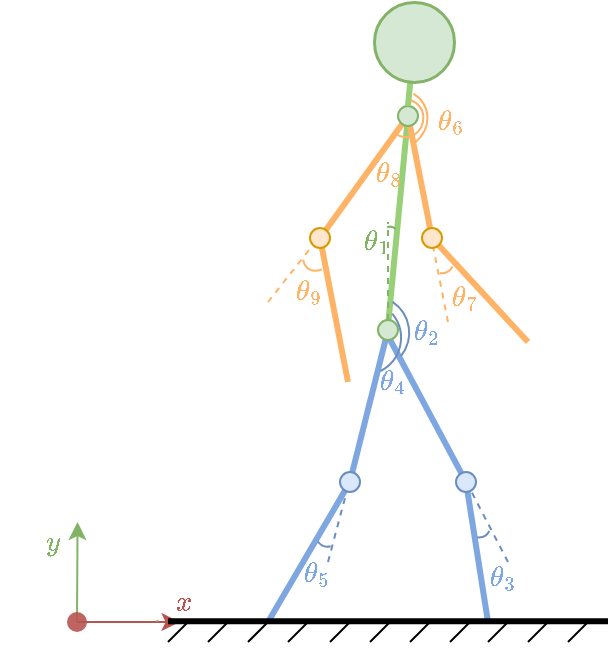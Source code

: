 <mxfile version="18.1.3" type="device"><diagram id="2rBStCcIbKg4QQHAvCbF" name="第 1 页"><mxGraphModel dx="525" dy="431" grid="1" gridSize="10" guides="1" tooltips="1" connect="1" arrows="1" fold="1" page="1" pageScale="1" pageWidth="827" pageHeight="1169" math="1" shadow="0"><root><mxCell id="0"/><mxCell id="1" parent="0"/><mxCell id="XKWszvPMAFtr092iSdf7-4" value="" style="endArrow=none;dashed=1;html=1;rounded=0;fillColor=#ffe6cc;strokeColor=#FFB366;entryX=0.74;entryY=0.096;entryDx=0;entryDy=0;entryPerimeter=0;" edge="1" parent="1" target="Q1zCHaA6UY-iwDIbEtfp-18"><mxGeometry width="50" height="50" relative="1" as="geometry"><mxPoint x="310" y="300" as="sourcePoint"/><mxPoint x="310.0" y="273" as="targetPoint"/></mxGeometry></mxCell><mxCell id="XKWszvPMAFtr092iSdf7-3" value="" style="endArrow=none;dashed=1;html=1;rounded=0;fillColor=#ffe6cc;strokeColor=#FFB366;entryX=0.356;entryY=-0.08;entryDx=0;entryDy=0;entryPerimeter=0;" edge="1" parent="1" target="Q1zCHaA6UY-iwDIbEtfp-17"><mxGeometry width="50" height="50" relative="1" as="geometry"><mxPoint x="400" y="310" as="sourcePoint"/><mxPoint x="391.02" y="291.91" as="targetPoint"/></mxGeometry></mxCell><mxCell id="XKWszvPMAFtr092iSdf7-2" value="" style="endArrow=none;dashed=1;html=1;rounded=0;fillColor=#dae8fc;strokeColor=#6c8ebf;entryX=0.302;entryY=0.081;entryDx=0;entryDy=0;entryPerimeter=0;" edge="1" parent="1" target="Q1zCHaA6UY-iwDIbEtfp-12"><mxGeometry width="50" height="50" relative="1" as="geometry"><mxPoint x="430" y="430" as="sourcePoint"/><mxPoint x="362" y="394.77" as="targetPoint"/></mxGeometry></mxCell><mxCell id="XKWszvPMAFtr092iSdf7-1" value="" style="endArrow=none;dashed=1;html=1;rounded=0;fillColor=#dae8fc;strokeColor=#6c8ebf;entryX=0.6;entryY=-0.023;entryDx=0;entryDy=0;entryPerimeter=0;" edge="1" parent="1" target="Q1zCHaA6UY-iwDIbEtfp-11"><mxGeometry width="50" height="50" relative="1" as="geometry"><mxPoint x="340" y="430" as="sourcePoint"/><mxPoint x="352.25" y="395" as="targetPoint"/></mxGeometry></mxCell><mxCell id="4WVCiVOnCowZ4GVWjEcy-10" value="" style="endArrow=classic;html=1;rounded=0;strokeWidth=1;fillColor=#f8cecc;strokeColor=#b85450;" parent="1" source="xDx15PpWBKXhYgiGdssp-9" edge="1"><mxGeometry width="50" height="50" relative="1" as="geometry"><mxPoint x="254.5" y="460" as="sourcePoint"/><mxPoint x="265.78" y="460" as="targetPoint"/></mxGeometry></mxCell><mxCell id="4WVCiVOnCowZ4GVWjEcy-11" value="" style="endArrow=classic;html=1;rounded=0;strokeWidth=1;fillColor=#d5e8d4;strokeColor=#82b366;startArrow=none;" parent="1" source="xDx15PpWBKXhYgiGdssp-9" edge="1"><mxGeometry width="50" height="50" relative="1" as="geometry"><mxPoint x="256.78" y="460" as="sourcePoint"/><mxPoint x="214.78" y="410" as="targetPoint"/></mxGeometry></mxCell><mxCell id="4WVCiVOnCowZ4GVWjEcy-13" value="" style="endArrow=none;html=1;rounded=0;strokeWidth=1;fillColor=#d5e8d4;strokeColor=#82b366;" parent="1" edge="1"><mxGeometry width="50" height="50" relative="1" as="geometry"><mxPoint x="254.5" y="460.0" as="sourcePoint"/><mxPoint x="254.78" y="459" as="targetPoint"/></mxGeometry></mxCell><mxCell id="4WVCiVOnCowZ4GVWjEcy-33" value="$$y$$" style="text;html=1;resizable=0;autosize=1;align=center;verticalAlign=middle;points=[];fillColor=none;strokeColor=none;rounded=0;opacity=80;fontColor=#82B366;" parent="1" vertex="1"><mxGeometry x="176.5" y="410" width="50" height="20" as="geometry"/></mxCell><mxCell id="4WVCiVOnCowZ4GVWjEcy-34" value="$$x$$" style="text;html=1;resizable=0;autosize=1;align=center;verticalAlign=middle;points=[];fillColor=none;strokeColor=none;rounded=0;opacity=80;fontColor=#B85450;" parent="1" vertex="1"><mxGeometry x="243" y="440" width="50" height="20" as="geometry"/></mxCell><mxCell id="xDx15PpWBKXhYgiGdssp-9" value="" style="shape=waypoint;sketch=0;fillStyle=solid;size=6;pointerEvents=1;points=[];fillColor=none;resizable=0;rotatable=0;perimeter=centerPerimeter;snapToPoint=1;strokeColor=#B85450;strokeWidth=3;opacity=90;" parent="1" vertex="1"><mxGeometry x="194.5" y="440" width="40" height="40" as="geometry"/></mxCell><mxCell id="Q1zCHaA6UY-iwDIbEtfp-1" value="" style="endArrow=none;html=1;rounded=0;fontColor=#000000;strokeColor=#7EA6E0;strokeWidth=3;enumerate=0;startFill=0;" parent="1" source="Q1zCHaA6UY-iwDIbEtfp-11" edge="1"><mxGeometry width="50" height="50" relative="1" as="geometry"><mxPoint x="340" y="410" as="sourcePoint"/><mxPoint x="310" y="460" as="targetPoint"/></mxGeometry></mxCell><mxCell id="Q1zCHaA6UY-iwDIbEtfp-2" value="" style="endArrow=none;html=1;rounded=0;fontColor=#000000;strokeColor=#7EA6E0;strokeWidth=3;enumerate=0;startFill=0;entryX=0.587;entryY=0.127;entryDx=0;entryDy=0;entryPerimeter=0;" parent="1" source="Q1zCHaA6UY-iwDIbEtfp-13" target="Q1zCHaA6UY-iwDIbEtfp-11" edge="1"><mxGeometry width="50" height="50" relative="1" as="geometry"><mxPoint x="360" y="330" as="sourcePoint"/><mxPoint x="360" y="370" as="targetPoint"/></mxGeometry></mxCell><mxCell id="Q1zCHaA6UY-iwDIbEtfp-3" value="" style="endArrow=none;html=1;rounded=0;fontColor=#000000;strokeColor=#7EA6E0;strokeWidth=3;enumerate=0;startFill=0;" parent="1" source="Q1zCHaA6UY-iwDIbEtfp-12" edge="1"><mxGeometry width="50" height="50" relative="1" as="geometry"><mxPoint x="410" y="400" as="sourcePoint"/><mxPoint x="420" y="460" as="targetPoint"/></mxGeometry></mxCell><mxCell id="Q1zCHaA6UY-iwDIbEtfp-4" value="" style="endArrow=none;html=1;rounded=0;fontColor=#000000;strokeColor=#7EA6E0;strokeWidth=3;enumerate=0;startFill=0;exitX=0.342;exitY=0.5;exitDx=0;exitDy=0;exitPerimeter=0;" parent="1" source="Q1zCHaA6UY-iwDIbEtfp-13" target="Q1zCHaA6UY-iwDIbEtfp-12" edge="1"><mxGeometry width="50" height="50" relative="1" as="geometry"><mxPoint x="380" y="330" as="sourcePoint"/><mxPoint x="400" y="370" as="targetPoint"/></mxGeometry></mxCell><mxCell id="Q1zCHaA6UY-iwDIbEtfp-5" value="" style="endArrow=none;html=1;rounded=0;fontColor=#000000;strokeColor=#97D077;strokeWidth=3;enumerate=0;startFill=0;fillColor=#d5e8d4;entryX=0.5;entryY=0;entryDx=0;entryDy=0;startArrow=none;" parent="1" source="Q1zCHaA6UY-iwDIbEtfp-15" edge="1"><mxGeometry width="50" height="50" relative="1" as="geometry"><mxPoint x="370" y="193" as="sourcePoint"/><mxPoint x="370" y="312" as="targetPoint"/></mxGeometry></mxCell><mxCell id="Q1zCHaA6UY-iwDIbEtfp-6" value="" style="endArrow=none;html=1;rounded=0;fontColor=#000000;strokeColor=#FFB366;strokeWidth=3;enumerate=0;startFill=0;" parent="1" source="Q1zCHaA6UY-iwDIbEtfp-18" edge="1"><mxGeometry width="50" height="50" relative="1" as="geometry"><mxPoint x="330" y="281" as="sourcePoint"/><mxPoint x="350" y="340" as="targetPoint"/></mxGeometry></mxCell><mxCell id="Q1zCHaA6UY-iwDIbEtfp-7" value="" style="endArrow=none;html=1;rounded=0;fontColor=#000000;strokeColor=#FFB366;strokeWidth=3;enumerate=0;startFill=0;" parent="1" source="Q1zCHaA6UY-iwDIbEtfp-15" target="Q1zCHaA6UY-iwDIbEtfp-18" edge="1"><mxGeometry width="50" height="50" relative="1" as="geometry"><mxPoint x="365" y="203" as="sourcePoint"/><mxPoint x="340" y="243" as="targetPoint"/></mxGeometry></mxCell><mxCell id="Q1zCHaA6UY-iwDIbEtfp-8" value="" style="endArrow=none;html=1;rounded=0;fontColor=#000000;strokeColor=#FFB366;strokeWidth=3;enumerate=0;startFill=0;" parent="1" source="Q1zCHaA6UY-iwDIbEtfp-17" edge="1"><mxGeometry width="50" height="50" relative="1" as="geometry"><mxPoint x="404" y="289" as="sourcePoint"/><mxPoint x="440" y="320" as="targetPoint"/></mxGeometry></mxCell><mxCell id="Q1zCHaA6UY-iwDIbEtfp-9" value="" style="endArrow=none;html=1;rounded=0;fontColor=#000000;strokeColor=#FFB366;strokeWidth=3;enumerate=0;startFill=0;fillColor=#fff2cc;" parent="1" source="Q1zCHaA6UY-iwDIbEtfp-15" target="Q1zCHaA6UY-iwDIbEtfp-17" edge="1"><mxGeometry width="50" height="50" relative="1" as="geometry"><mxPoint x="375" y="203" as="sourcePoint"/><mxPoint x="390" y="243" as="targetPoint"/></mxGeometry></mxCell><mxCell id="Q1zCHaA6UY-iwDIbEtfp-10" value="" style="endArrow=none;html=1;rounded=0;fontColor=#000000;strokeColor=#000000;strokeWidth=3;enumerate=0;startFill=0;" parent="1" edge="1"><mxGeometry width="50" height="50" relative="1" as="geometry"><mxPoint x="260" y="459.66" as="sourcePoint"/><mxPoint x="480" y="459.66" as="targetPoint"/></mxGeometry></mxCell><mxCell id="Q1zCHaA6UY-iwDIbEtfp-11" value="" style="ellipse;whiteSpace=wrap;html=1;aspect=fixed;fillColor=#dae8fc;strokeColor=#6c8ebf;" parent="1" vertex="1"><mxGeometry x="346" y="385" width="10" height="10" as="geometry"/></mxCell><mxCell id="Q1zCHaA6UY-iwDIbEtfp-12" value="" style="ellipse;whiteSpace=wrap;html=1;aspect=fixed;fillColor=#dae8fc;strokeColor=#6c8ebf;" parent="1" vertex="1"><mxGeometry x="404" y="385" width="10" height="10" as="geometry"/></mxCell><mxCell id="Q1zCHaA6UY-iwDIbEtfp-13" value="" style="ellipse;whiteSpace=wrap;html=1;aspect=fixed;fillColor=#d5e8d4;strokeColor=#82b366;" parent="1" vertex="1"><mxGeometry x="365" y="309" width="10" height="10" as="geometry"/></mxCell><mxCell id="Q1zCHaA6UY-iwDIbEtfp-15" value="" style="ellipse;whiteSpace=wrap;html=1;aspect=fixed;fillColor=#d5e8d4;strokeColor=#82b366;" parent="1" vertex="1"><mxGeometry x="375" y="202" width="10" height="10" as="geometry"/></mxCell><mxCell id="Q1zCHaA6UY-iwDIbEtfp-16" value="" style="endArrow=none;html=1;rounded=0;fontColor=#000000;strokeColor=#97D077;strokeWidth=3;enumerate=0;startFill=0;fillColor=#d5e8d4;entryX=0.5;entryY=0;entryDx=0;entryDy=0;" parent="1" source="Q1zCHaA6UY-iwDIbEtfp-20" target="Q1zCHaA6UY-iwDIbEtfp-15" edge="1"><mxGeometry width="50" height="50" relative="1" as="geometry"><mxPoint x="370" y="190" as="sourcePoint"/><mxPoint x="370" y="309" as="targetPoint"/></mxGeometry></mxCell><mxCell id="Q1zCHaA6UY-iwDIbEtfp-17" value="" style="ellipse;whiteSpace=wrap;html=1;aspect=fixed;fillColor=#ffe6cc;strokeColor=#d79b00;" parent="1" vertex="1"><mxGeometry x="387" y="263" width="10" height="10" as="geometry"/></mxCell><mxCell id="Q1zCHaA6UY-iwDIbEtfp-18" value="" style="ellipse;whiteSpace=wrap;html=1;aspect=fixed;fillColor=#ffe6cc;strokeColor=#d79b00;" parent="1" vertex="1"><mxGeometry x="331" y="263" width="10" height="10" as="geometry"/></mxCell><mxCell id="Q1zCHaA6UY-iwDIbEtfp-20" value="" style="ellipse;whiteSpace=wrap;html=1;aspect=fixed;fillColor=#d5e8d4;strokeColor=#82b366;strokeWidth=1.5;" parent="1" vertex="1"><mxGeometry x="363" y="150" width="40" height="40" as="geometry"/></mxCell><mxCell id="Q1zCHaA6UY-iwDIbEtfp-21" value="" style="endArrow=none;html=1;rounded=0;strokeColor=#000000;" parent="1" edge="1"><mxGeometry width="50" height="50" relative="1" as="geometry"><mxPoint x="280" y="470" as="sourcePoint"/><mxPoint x="290" y="460" as="targetPoint"/></mxGeometry></mxCell><mxCell id="Q1zCHaA6UY-iwDIbEtfp-22" value="" style="endArrow=none;html=1;rounded=0;strokeColor=#000000;" parent="1" edge="1"><mxGeometry width="50" height="50" relative="1" as="geometry"><mxPoint x="260" y="470" as="sourcePoint"/><mxPoint x="270" y="460" as="targetPoint"/></mxGeometry></mxCell><mxCell id="Q1zCHaA6UY-iwDIbEtfp-23" value="" style="endArrow=none;html=1;rounded=0;strokeColor=#000000;" parent="1" edge="1"><mxGeometry width="50" height="50" relative="1" as="geometry"><mxPoint x="300" y="470" as="sourcePoint"/><mxPoint x="310" y="460" as="targetPoint"/></mxGeometry></mxCell><mxCell id="Q1zCHaA6UY-iwDIbEtfp-27" value="" style="endArrow=none;html=1;rounded=0;strokeColor=#000000;" parent="1" edge="1"><mxGeometry width="50" height="50" relative="1" as="geometry"><mxPoint x="320" y="470" as="sourcePoint"/><mxPoint x="330" y="460" as="targetPoint"/></mxGeometry></mxCell><mxCell id="Q1zCHaA6UY-iwDIbEtfp-28" value="" style="endArrow=none;html=1;rounded=0;strokeColor=#000000;" parent="1" edge="1"><mxGeometry width="50" height="50" relative="1" as="geometry"><mxPoint x="361" y="470" as="sourcePoint"/><mxPoint x="371" y="460" as="targetPoint"/></mxGeometry></mxCell><mxCell id="Q1zCHaA6UY-iwDIbEtfp-29" value="" style="endArrow=none;html=1;rounded=0;strokeColor=#000000;" parent="1" edge="1"><mxGeometry width="50" height="50" relative="1" as="geometry"><mxPoint x="341" y="470" as="sourcePoint"/><mxPoint x="351" y="460" as="targetPoint"/></mxGeometry></mxCell><mxCell id="Q1zCHaA6UY-iwDIbEtfp-30" value="" style="endArrow=none;html=1;rounded=0;strokeColor=#000000;" parent="1" edge="1"><mxGeometry width="50" height="50" relative="1" as="geometry"><mxPoint x="381" y="470" as="sourcePoint"/><mxPoint x="391" y="460" as="targetPoint"/></mxGeometry></mxCell><mxCell id="Q1zCHaA6UY-iwDIbEtfp-31" value="" style="endArrow=none;html=1;rounded=0;strokeColor=#000000;" parent="1" edge="1"><mxGeometry width="50" height="50" relative="1" as="geometry"><mxPoint x="401" y="470" as="sourcePoint"/><mxPoint x="411" y="460" as="targetPoint"/></mxGeometry></mxCell><mxCell id="Q1zCHaA6UY-iwDIbEtfp-32" value="" style="endArrow=none;html=1;rounded=0;strokeColor=#000000;" parent="1" edge="1"><mxGeometry width="50" height="50" relative="1" as="geometry"><mxPoint x="440" y="470" as="sourcePoint"/><mxPoint x="450" y="460" as="targetPoint"/></mxGeometry></mxCell><mxCell id="Q1zCHaA6UY-iwDIbEtfp-33" value="" style="endArrow=none;html=1;rounded=0;strokeColor=#000000;" parent="1" edge="1"><mxGeometry width="50" height="50" relative="1" as="geometry"><mxPoint x="420" y="470" as="sourcePoint"/><mxPoint x="430" y="460" as="targetPoint"/></mxGeometry></mxCell><mxCell id="Q1zCHaA6UY-iwDIbEtfp-34" value="" style="endArrow=none;html=1;rounded=0;strokeColor=#000000;" parent="1" edge="1"><mxGeometry width="50" height="50" relative="1" as="geometry"><mxPoint x="460" y="470" as="sourcePoint"/><mxPoint x="470" y="460" as="targetPoint"/></mxGeometry></mxCell><mxCell id="XKWszvPMAFtr092iSdf7-5" value="" style="endArrow=none;dashed=1;html=1;rounded=0;fillColor=#d5e8d4;strokeColor=#82b366;exitX=0.5;exitY=0;exitDx=0;exitDy=0;" edge="1" parent="1" source="Q1zCHaA6UY-iwDIbEtfp-13"><mxGeometry width="50" height="50" relative="1" as="geometry"><mxPoint x="320" y="310" as="sourcePoint"/><mxPoint x="370" y="260" as="targetPoint"/></mxGeometry></mxCell><mxCell id="XKWszvPMAFtr092iSdf7-6" value="$$\theta_1$$" style="text;html=1;resizable=0;autosize=1;align=center;verticalAlign=middle;points=[];fillColor=none;strokeColor=none;rounded=0;opacity=80;fontColor=#82B366;" vertex="1" parent="1"><mxGeometry x="318.71" y="260.49" width="90" height="20" as="geometry"/></mxCell><mxCell id="XKWszvPMAFtr092iSdf7-7" value="&lt;font color=&quot;#7ea6e0&quot;&gt;$$\theta_2$$&lt;/font&gt;" style="text;html=1;resizable=0;autosize=1;align=center;verticalAlign=middle;points=[];fillColor=none;strokeColor=none;rounded=0;opacity=80;fontColor=#82B366;" vertex="1" parent="1"><mxGeometry x="344" y="305" width="90" height="20" as="geometry"/></mxCell><mxCell id="XKWszvPMAFtr092iSdf7-8" value="&lt;font color=&quot;#7ea6e0&quot;&gt;$$\theta_4$$&lt;/font&gt;" style="text;html=1;resizable=0;autosize=1;align=center;verticalAlign=middle;points=[];fillColor=none;strokeColor=none;rounded=0;opacity=80;fontColor=#82B366;" vertex="1" parent="1"><mxGeometry x="327.35" y="330" width="90" height="20" as="geometry"/></mxCell><mxCell id="XKWszvPMAFtr092iSdf7-9" value="" style="verticalLabelPosition=bottom;verticalAlign=top;html=1;shape=mxgraph.basic.arc;startAngle=0.69;endAngle=0.811;rotation=100;fillColor=#d5e8d4;strokeColor=#82b366;" vertex="1" parent="1"><mxGeometry x="359.7" y="266.58" width="20.6" height="11.91" as="geometry"/></mxCell><mxCell id="XKWszvPMAFtr092iSdf7-11" value="" style="verticalLabelPosition=bottom;verticalAlign=top;html=1;shape=mxgraph.basic.arc;startAngle=0.632;endAngle=0.874;rotation=-190;fillColor=#dae8fc;strokeColor=#6c8ebf;" vertex="1" parent="1"><mxGeometry x="336.65" y="296.12" width="44" height="39.76" as="geometry"/></mxCell><mxCell id="XKWszvPMAFtr092iSdf7-12" value="" style="verticalLabelPosition=bottom;verticalAlign=top;html=1;shape=mxgraph.basic.arc;startAngle=0.61;endAngle=0.874;rotation=-165;fillColor=#dae8fc;strokeColor=#6c8ebf;" vertex="1" parent="1"><mxGeometry x="332.65" y="297.12" width="44" height="39.76" as="geometry"/></mxCell><mxCell id="XKWszvPMAFtr092iSdf7-13" value="" style="verticalLabelPosition=bottom;verticalAlign=top;html=1;shape=mxgraph.basic.arc;startAngle=0.69;endAngle=0.811;rotation=-70;fillColor=#dae8fc;strokeColor=#6c8ebf;" vertex="1" parent="1"><mxGeometry x="327.35" y="398" width="31.6" height="18.27" as="geometry"/></mxCell><mxCell id="XKWszvPMAFtr092iSdf7-14" value="&lt;font color=&quot;#7ea6e0&quot;&gt;$$\theta_5$$&lt;/font&gt;" style="text;html=1;resizable=0;autosize=1;align=center;verticalAlign=middle;points=[];fillColor=none;strokeColor=none;rounded=0;opacity=80;fontColor=#82B366;" vertex="1" parent="1"><mxGeometry x="288.65" y="426" width="90" height="20" as="geometry"/></mxCell><mxCell id="XKWszvPMAFtr092iSdf7-15" value="" style="verticalLabelPosition=bottom;verticalAlign=top;html=1;shape=mxgraph.basic.arc;startAngle=0.69;endAngle=0.811;rotation=-118;fillColor=#dae8fc;strokeColor=#6c8ebf;" vertex="1" parent="1"><mxGeometry x="395" y="394" width="31.6" height="18.27" as="geometry"/></mxCell><mxCell id="XKWszvPMAFtr092iSdf7-16" value="&lt;font color=&quot;#7ea6e0&quot;&gt;$$\theta_3$$&lt;/font&gt;" style="text;html=1;resizable=0;autosize=1;align=center;verticalAlign=middle;points=[];fillColor=none;strokeColor=none;rounded=0;opacity=80;fontColor=#82B366;" vertex="1" parent="1"><mxGeometry x="381.65" y="428" width="90" height="20" as="geometry"/></mxCell><mxCell id="XKWszvPMAFtr092iSdf7-17" value="&lt;font color=&quot;#ffb366&quot;&gt;$$\theta_7$$&lt;/font&gt;" style="text;html=1;resizable=0;autosize=1;align=center;verticalAlign=middle;points=[];fillColor=none;strokeColor=none;rounded=0;opacity=80;fontColor=#82B366;" vertex="1" parent="1"><mxGeometry x="363" y="288" width="90" height="20" as="geometry"/></mxCell><mxCell id="XKWszvPMAFtr092iSdf7-18" value="&lt;font color=&quot;#ffb366&quot;&gt;$$\theta_9$$&lt;/font&gt;" style="text;html=1;resizable=0;autosize=1;align=center;verticalAlign=middle;points=[];fillColor=none;strokeColor=none;rounded=0;opacity=80;fontColor=#82B366;" vertex="1" parent="1"><mxGeometry x="285" y="285" width="90" height="20" as="geometry"/></mxCell><mxCell id="XKWszvPMAFtr092iSdf7-19" value="" style="verticalLabelPosition=bottom;verticalAlign=top;html=1;shape=mxgraph.basic.arc;startAngle=0.69;endAngle=0.811;rotation=-118;fillColor=#ffe6cc;strokeColor=#FFB366;" vertex="1" parent="1"><mxGeometry x="374.91" y="260.49" width="33.8" height="19" as="geometry"/></mxCell><mxCell id="XKWszvPMAFtr092iSdf7-20" value="" style="verticalLabelPosition=bottom;verticalAlign=top;html=1;shape=mxgraph.basic.arc;startAngle=0.651;endAngle=0.839;rotation=-60;fillColor=#ffe6cc;strokeColor=#FFB366;" vertex="1" parent="1"><mxGeometry x="322.15" y="259.49" width="33.8" height="19" as="geometry"/></mxCell><mxCell id="XKWszvPMAFtr092iSdf7-21" value="" style="verticalLabelPosition=bottom;verticalAlign=top;html=1;shape=mxgraph.basic.arc;startAngle=0.637;endAngle=0.897;rotation=-190;fillColor=#ffe6cc;strokeColor=#FFB366;" vertex="1" parent="1"><mxGeometry x="347.9" y="192.59" width="41.97" height="33.38" as="geometry"/></mxCell><mxCell id="XKWszvPMAFtr092iSdf7-22" value="&lt;font color=&quot;#ffb366&quot;&gt;$$\theta_6$$&lt;/font&gt;" style="text;html=1;resizable=0;autosize=1;align=center;verticalAlign=middle;points=[];fillColor=none;strokeColor=none;rounded=0;opacity=80;fontColor=#82B366;" vertex="1" parent="1"><mxGeometry x="355.95" y="199.88" width="90" height="20" as="geometry"/></mxCell><mxCell id="XKWszvPMAFtr092iSdf7-23" value="" style="verticalLabelPosition=bottom;verticalAlign=top;html=1;shape=mxgraph.basic.arc;startAngle=0.511;endAngle=0.085;fontColor=#FFB366;strokeColor=#FFB366;rotation=-170;" vertex="1" parent="1"><mxGeometry x="370.33" y="198.88" width="17.35" height="18.74" as="geometry"/></mxCell><mxCell id="XKWszvPMAFtr092iSdf7-25" value="&lt;font color=&quot;#ffb366&quot;&gt;$$\theta_8$$&lt;/font&gt;" style="text;html=1;resizable=0;autosize=1;align=center;verticalAlign=middle;points=[];fillColor=none;strokeColor=none;rounded=0;opacity=80;fontColor=#82B366;" vertex="1" parent="1"><mxGeometry x="325" y="225.97" width="90" height="20" as="geometry"/></mxCell></root></mxGraphModel></diagram></mxfile>
